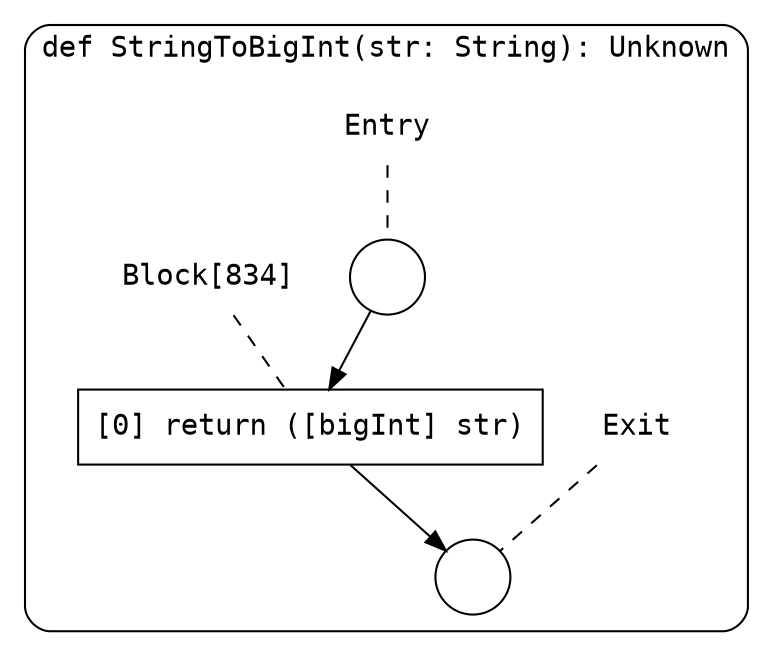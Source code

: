 digraph {
  graph [fontname = "Consolas"]
  node [fontname = "Consolas"]
  edge [fontname = "Consolas"]
  subgraph cluster107 {
    label = "def StringToBigInt(str: String): Unknown"
    style = rounded
    cluster107_entry_name [shape=none, label=<<font color="black">Entry</font>>]
    cluster107_entry_name -> cluster107_entry [arrowhead=none, color="black", style=dashed]
    cluster107_entry [shape=circle label=" " color="black" fillcolor="white" style=filled]
    cluster107_entry -> node834 [color="black"]
    cluster107_exit_name [shape=none, label=<<font color="black">Exit</font>>]
    cluster107_exit_name -> cluster107_exit [arrowhead=none, color="black", style=dashed]
    cluster107_exit [shape=circle label=" " color="black" fillcolor="white" style=filled]
    node834_name [shape=none, label=<<font color="black">Block[834]</font>>]
    node834_name -> node834 [arrowhead=none, color="black", style=dashed]
    node834 [shape=box, label=<<font color="black">[0] return ([bigInt] str)<BR ALIGN="LEFT"/></font>> color="black" fillcolor="white", style=filled]
    node834 -> cluster107_exit [color="black"]
  }
}